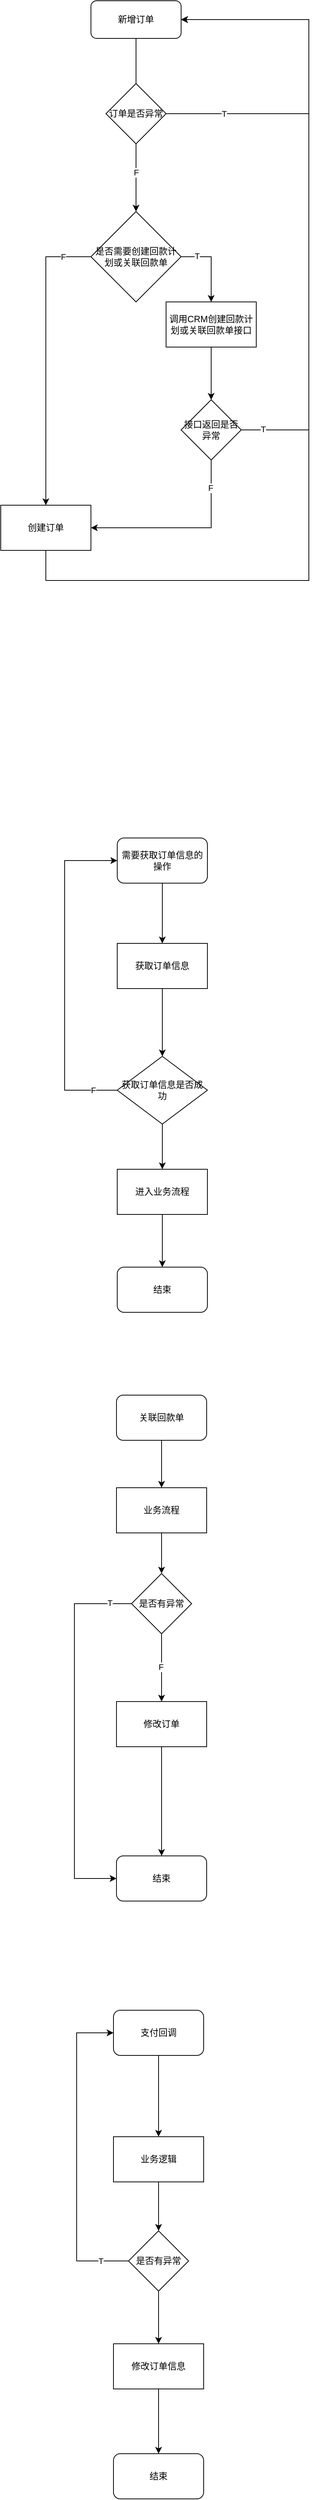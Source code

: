 <mxfile version="14.4.4" type="github">
  <diagram id="z-tba_glWl1QXpMOWKKf" name="Page-1">
    <mxGraphModel dx="2066" dy="1129" grid="0" gridSize="10" guides="1" tooltips="1" connect="1" arrows="1" fold="1" page="1" pageScale="1" pageWidth="827" pageHeight="1169" math="0" shadow="0">
      <root>
        <mxCell id="0" />
        <mxCell id="1" parent="0" />
        <mxCell id="VeUXbWMfwJ99OzFfx38T-6" style="edgeStyle=orthogonalEdgeStyle;rounded=0;orthogonalLoop=1;jettySize=auto;html=1;" edge="1" parent="1" source="VeUXbWMfwJ99OzFfx38T-1">
          <mxGeometry relative="1" as="geometry">
            <mxPoint x="380" y="260" as="targetPoint" />
          </mxGeometry>
        </mxCell>
        <mxCell id="VeUXbWMfwJ99OzFfx38T-1" value="新增订单" style="rounded=1;whiteSpace=wrap;html=1;" vertex="1" parent="1">
          <mxGeometry x="320" y="130" width="120" height="50" as="geometry" />
        </mxCell>
        <mxCell id="VeUXbWMfwJ99OzFfx38T-8" style="edgeStyle=orthogonalEdgeStyle;rounded=0;orthogonalLoop=1;jettySize=auto;html=1;" edge="1" parent="1" source="VeUXbWMfwJ99OzFfx38T-7">
          <mxGeometry relative="1" as="geometry">
            <mxPoint x="440" y="155" as="targetPoint" />
            <Array as="points">
              <mxPoint x="610" y="280" />
              <mxPoint x="610" y="155" />
            </Array>
          </mxGeometry>
        </mxCell>
        <mxCell id="VeUXbWMfwJ99OzFfx38T-10" value="T" style="edgeLabel;html=1;align=center;verticalAlign=middle;resizable=0;points=[];" vertex="1" connectable="0" parent="VeUXbWMfwJ99OzFfx38T-8">
          <mxGeometry x="-0.698" y="-2" relative="1" as="geometry">
            <mxPoint x="4" y="-2" as="offset" />
          </mxGeometry>
        </mxCell>
        <mxCell id="VeUXbWMfwJ99OzFfx38T-12" style="edgeStyle=orthogonalEdgeStyle;rounded=0;orthogonalLoop=1;jettySize=auto;html=1;" edge="1" parent="1" source="VeUXbWMfwJ99OzFfx38T-7" target="VeUXbWMfwJ99OzFfx38T-11">
          <mxGeometry relative="1" as="geometry" />
        </mxCell>
        <mxCell id="VeUXbWMfwJ99OzFfx38T-13" value="F" style="edgeLabel;html=1;align=center;verticalAlign=middle;resizable=0;points=[];" vertex="1" connectable="0" parent="VeUXbWMfwJ99OzFfx38T-12">
          <mxGeometry x="-0.467" y="1" relative="1" as="geometry">
            <mxPoint x="-1" y="14" as="offset" />
          </mxGeometry>
        </mxCell>
        <mxCell id="VeUXbWMfwJ99OzFfx38T-7" value="订单是否异常" style="rhombus;whiteSpace=wrap;html=1;" vertex="1" parent="1">
          <mxGeometry x="340" y="240" width="80" height="80" as="geometry" />
        </mxCell>
        <mxCell id="VeUXbWMfwJ99OzFfx38T-16" style="edgeStyle=orthogonalEdgeStyle;rounded=0;orthogonalLoop=1;jettySize=auto;html=1;entryX=0.5;entryY=0;entryDx=0;entryDy=0;" edge="1" parent="1" source="VeUXbWMfwJ99OzFfx38T-11" target="VeUXbWMfwJ99OzFfx38T-15">
          <mxGeometry relative="1" as="geometry">
            <Array as="points">
              <mxPoint x="260" y="470" />
            </Array>
          </mxGeometry>
        </mxCell>
        <mxCell id="VeUXbWMfwJ99OzFfx38T-18" value="F" style="edgeLabel;html=1;align=center;verticalAlign=middle;resizable=0;points=[];" vertex="1" connectable="0" parent="VeUXbWMfwJ99OzFfx38T-16">
          <mxGeometry x="-0.81" y="2" relative="1" as="geometry">
            <mxPoint y="-2" as="offset" />
          </mxGeometry>
        </mxCell>
        <mxCell id="VeUXbWMfwJ99OzFfx38T-21" style="edgeStyle=orthogonalEdgeStyle;rounded=0;orthogonalLoop=1;jettySize=auto;html=1;entryX=0.5;entryY=0;entryDx=0;entryDy=0;" edge="1" parent="1" source="VeUXbWMfwJ99OzFfx38T-11" target="VeUXbWMfwJ99OzFfx38T-20">
          <mxGeometry relative="1" as="geometry">
            <Array as="points">
              <mxPoint x="480" y="470" />
            </Array>
          </mxGeometry>
        </mxCell>
        <mxCell id="VeUXbWMfwJ99OzFfx38T-22" value="T" style="edgeLabel;html=1;align=center;verticalAlign=middle;resizable=0;points=[];" vertex="1" connectable="0" parent="VeUXbWMfwJ99OzFfx38T-21">
          <mxGeometry x="-0.58" y="1" relative="1" as="geometry">
            <mxPoint as="offset" />
          </mxGeometry>
        </mxCell>
        <mxCell id="VeUXbWMfwJ99OzFfx38T-11" value="是否需要创建回款计划或关联回款单" style="rhombus;whiteSpace=wrap;html=1;fontFamily=Helvetica;fontSize=12;fontColor=#000000;align=center;strokeColor=#000000;fillColor=#ffffff;" vertex="1" parent="1">
          <mxGeometry x="320" y="410" width="120" height="120" as="geometry" />
        </mxCell>
        <mxCell id="VeUXbWMfwJ99OzFfx38T-29" style="edgeStyle=orthogonalEdgeStyle;rounded=0;orthogonalLoop=1;jettySize=auto;html=1;entryX=1;entryY=0.5;entryDx=0;entryDy=0;exitX=0.5;exitY=1;exitDx=0;exitDy=0;" edge="1" parent="1" source="VeUXbWMfwJ99OzFfx38T-15" target="VeUXbWMfwJ99OzFfx38T-1">
          <mxGeometry relative="1" as="geometry">
            <Array as="points">
              <mxPoint x="260" y="900" />
              <mxPoint x="610" y="900" />
              <mxPoint x="610" y="155" />
            </Array>
          </mxGeometry>
        </mxCell>
        <mxCell id="VeUXbWMfwJ99OzFfx38T-15" value="创建订单" style="rounded=0;whiteSpace=wrap;html=1;" vertex="1" parent="1">
          <mxGeometry x="200" y="800" width="120" height="60" as="geometry" />
        </mxCell>
        <mxCell id="VeUXbWMfwJ99OzFfx38T-24" style="edgeStyle=orthogonalEdgeStyle;rounded=0;orthogonalLoop=1;jettySize=auto;html=1;" edge="1" parent="1" source="VeUXbWMfwJ99OzFfx38T-20" target="VeUXbWMfwJ99OzFfx38T-23">
          <mxGeometry relative="1" as="geometry" />
        </mxCell>
        <mxCell id="VeUXbWMfwJ99OzFfx38T-20" value="调用CRM创建回款计划或关联回款单接口" style="rounded=0;whiteSpace=wrap;html=1;" vertex="1" parent="1">
          <mxGeometry x="420" y="530" width="120" height="60" as="geometry" />
        </mxCell>
        <mxCell id="VeUXbWMfwJ99OzFfx38T-25" style="edgeStyle=orthogonalEdgeStyle;rounded=0;orthogonalLoop=1;jettySize=auto;html=1;" edge="1" parent="1" source="VeUXbWMfwJ99OzFfx38T-23">
          <mxGeometry relative="1" as="geometry">
            <mxPoint x="440" y="155" as="targetPoint" />
            <Array as="points">
              <mxPoint x="610" y="700" />
              <mxPoint x="610" y="155" />
              <mxPoint x="440" y="155" />
            </Array>
          </mxGeometry>
        </mxCell>
        <mxCell id="VeUXbWMfwJ99OzFfx38T-26" value="T" style="edgeLabel;html=1;align=center;verticalAlign=middle;resizable=0;points=[];" vertex="1" connectable="0" parent="VeUXbWMfwJ99OzFfx38T-25">
          <mxGeometry x="-0.929" y="1" relative="1" as="geometry">
            <mxPoint as="offset" />
          </mxGeometry>
        </mxCell>
        <mxCell id="VeUXbWMfwJ99OzFfx38T-27" style="edgeStyle=orthogonalEdgeStyle;rounded=0;orthogonalLoop=1;jettySize=auto;html=1;entryX=1;entryY=0.5;entryDx=0;entryDy=0;" edge="1" parent="1" source="VeUXbWMfwJ99OzFfx38T-23" target="VeUXbWMfwJ99OzFfx38T-15">
          <mxGeometry relative="1" as="geometry">
            <Array as="points">
              <mxPoint x="480" y="830" />
            </Array>
          </mxGeometry>
        </mxCell>
        <mxCell id="VeUXbWMfwJ99OzFfx38T-28" value="F" style="edgeLabel;html=1;align=center;verticalAlign=middle;resizable=0;points=[];" vertex="1" connectable="0" parent="VeUXbWMfwJ99OzFfx38T-27">
          <mxGeometry x="-0.704" y="1" relative="1" as="geometry">
            <mxPoint x="-2" as="offset" />
          </mxGeometry>
        </mxCell>
        <mxCell id="VeUXbWMfwJ99OzFfx38T-23" value="接口返回是否异常" style="rhombus;whiteSpace=wrap;html=1;" vertex="1" parent="1">
          <mxGeometry x="440" y="660" width="80" height="80" as="geometry" />
        </mxCell>
        <mxCell id="VeUXbWMfwJ99OzFfx38T-33" style="edgeStyle=orthogonalEdgeStyle;rounded=0;orthogonalLoop=1;jettySize=auto;html=1;" edge="1" parent="1" source="VeUXbWMfwJ99OzFfx38T-31" target="VeUXbWMfwJ99OzFfx38T-32">
          <mxGeometry relative="1" as="geometry" />
        </mxCell>
        <mxCell id="VeUXbWMfwJ99OzFfx38T-31" value="需要获取订单信息的操作" style="rounded=1;whiteSpace=wrap;html=1;" vertex="1" parent="1">
          <mxGeometry x="355" y="1242" width="120" height="60" as="geometry" />
        </mxCell>
        <mxCell id="VeUXbWMfwJ99OzFfx38T-35" style="edgeStyle=orthogonalEdgeStyle;rounded=0;orthogonalLoop=1;jettySize=auto;html=1;" edge="1" parent="1" source="VeUXbWMfwJ99OzFfx38T-32" target="VeUXbWMfwJ99OzFfx38T-34">
          <mxGeometry relative="1" as="geometry" />
        </mxCell>
        <mxCell id="VeUXbWMfwJ99OzFfx38T-32" value="获取订单信息" style="rounded=0;whiteSpace=wrap;html=1;" vertex="1" parent="1">
          <mxGeometry x="355" y="1382" width="120" height="60" as="geometry" />
        </mxCell>
        <mxCell id="VeUXbWMfwJ99OzFfx38T-37" style="edgeStyle=orthogonalEdgeStyle;rounded=0;orthogonalLoop=1;jettySize=auto;html=1;entryX=0;entryY=0.5;entryDx=0;entryDy=0;" edge="1" parent="1" source="VeUXbWMfwJ99OzFfx38T-34" target="VeUXbWMfwJ99OzFfx38T-31">
          <mxGeometry relative="1" as="geometry">
            <Array as="points">
              <mxPoint x="285" y="1577" />
              <mxPoint x="285" y="1272" />
            </Array>
          </mxGeometry>
        </mxCell>
        <mxCell id="VeUXbWMfwJ99OzFfx38T-39" value="F" style="edgeLabel;html=1;align=center;verticalAlign=middle;resizable=0;points=[];" vertex="1" connectable="0" parent="VeUXbWMfwJ99OzFfx38T-37">
          <mxGeometry x="-0.856" relative="1" as="geometry">
            <mxPoint as="offset" />
          </mxGeometry>
        </mxCell>
        <mxCell id="VeUXbWMfwJ99OzFfx38T-41" style="edgeStyle=orthogonalEdgeStyle;rounded=0;orthogonalLoop=1;jettySize=auto;html=1;" edge="1" parent="1" source="VeUXbWMfwJ99OzFfx38T-34" target="VeUXbWMfwJ99OzFfx38T-40">
          <mxGeometry relative="1" as="geometry" />
        </mxCell>
        <mxCell id="VeUXbWMfwJ99OzFfx38T-34" value="获取订单信息是否成功" style="rhombus;whiteSpace=wrap;html=1;fontFamily=Helvetica;fontSize=12;fontColor=#000000;align=center;strokeColor=#000000;fillColor=#ffffff;" vertex="1" parent="1">
          <mxGeometry x="355" y="1532" width="120" height="90" as="geometry" />
        </mxCell>
        <mxCell id="VeUXbWMfwJ99OzFfx38T-43" style="edgeStyle=orthogonalEdgeStyle;rounded=0;orthogonalLoop=1;jettySize=auto;html=1;" edge="1" parent="1" source="VeUXbWMfwJ99OzFfx38T-40" target="VeUXbWMfwJ99OzFfx38T-42">
          <mxGeometry relative="1" as="geometry" />
        </mxCell>
        <mxCell id="VeUXbWMfwJ99OzFfx38T-40" value="进入业务流程" style="rounded=0;whiteSpace=wrap;html=1;" vertex="1" parent="1">
          <mxGeometry x="355" y="1682" width="120" height="60" as="geometry" />
        </mxCell>
        <mxCell id="VeUXbWMfwJ99OzFfx38T-42" value="结束" style="rounded=1;whiteSpace=wrap;html=1;" vertex="1" parent="1">
          <mxGeometry x="355" y="1812" width="120" height="60" as="geometry" />
        </mxCell>
        <mxCell id="VeUXbWMfwJ99OzFfx38T-47" style="edgeStyle=orthogonalEdgeStyle;rounded=0;orthogonalLoop=1;jettySize=auto;html=1;entryX=0.5;entryY=0;entryDx=0;entryDy=0;" edge="1" parent="1" source="VeUXbWMfwJ99OzFfx38T-44" target="VeUXbWMfwJ99OzFfx38T-45">
          <mxGeometry relative="1" as="geometry" />
        </mxCell>
        <mxCell id="VeUXbWMfwJ99OzFfx38T-44" value="关联回款单" style="rounded=1;whiteSpace=wrap;html=1;" vertex="1" parent="1">
          <mxGeometry x="354" y="1982" width="120" height="60" as="geometry" />
        </mxCell>
        <mxCell id="VeUXbWMfwJ99OzFfx38T-50" style="edgeStyle=orthogonalEdgeStyle;rounded=0;orthogonalLoop=1;jettySize=auto;html=1;" edge="1" parent="1" source="VeUXbWMfwJ99OzFfx38T-45" target="VeUXbWMfwJ99OzFfx38T-49">
          <mxGeometry relative="1" as="geometry" />
        </mxCell>
        <mxCell id="VeUXbWMfwJ99OzFfx38T-45" value="业务流程" style="rounded=0;whiteSpace=wrap;html=1;" vertex="1" parent="1">
          <mxGeometry x="354" y="2105" width="120" height="60" as="geometry" />
        </mxCell>
        <mxCell id="VeUXbWMfwJ99OzFfx38T-58" style="edgeStyle=orthogonalEdgeStyle;rounded=0;orthogonalLoop=1;jettySize=auto;html=1;entryX=0.5;entryY=0;entryDx=0;entryDy=0;" edge="1" parent="1" source="VeUXbWMfwJ99OzFfx38T-46" target="VeUXbWMfwJ99OzFfx38T-52">
          <mxGeometry relative="1" as="geometry">
            <mxPoint x="414" y="2521" as="targetPoint" />
          </mxGeometry>
        </mxCell>
        <mxCell id="VeUXbWMfwJ99OzFfx38T-46" value="修改订单" style="rounded=0;whiteSpace=wrap;html=1;" vertex="1" parent="1">
          <mxGeometry x="354" y="2389" width="120" height="60" as="geometry" />
        </mxCell>
        <mxCell id="VeUXbWMfwJ99OzFfx38T-51" style="edgeStyle=orthogonalEdgeStyle;rounded=0;orthogonalLoop=1;jettySize=auto;html=1;" edge="1" parent="1" source="VeUXbWMfwJ99OzFfx38T-49" target="VeUXbWMfwJ99OzFfx38T-46">
          <mxGeometry relative="1" as="geometry" />
        </mxCell>
        <mxCell id="VeUXbWMfwJ99OzFfx38T-55" value="F" style="edgeLabel;html=1;align=center;verticalAlign=middle;resizable=0;points=[];" vertex="1" connectable="0" parent="VeUXbWMfwJ99OzFfx38T-51">
          <mxGeometry x="-0.022" y="-1" relative="1" as="geometry">
            <mxPoint as="offset" />
          </mxGeometry>
        </mxCell>
        <mxCell id="VeUXbWMfwJ99OzFfx38T-53" style="edgeStyle=orthogonalEdgeStyle;rounded=0;orthogonalLoop=1;jettySize=auto;html=1;entryX=0;entryY=0.5;entryDx=0;entryDy=0;" edge="1" parent="1" source="VeUXbWMfwJ99OzFfx38T-49" target="VeUXbWMfwJ99OzFfx38T-52">
          <mxGeometry relative="1" as="geometry">
            <Array as="points">
              <mxPoint x="298" y="2259" />
              <mxPoint x="298" y="2624" />
            </Array>
          </mxGeometry>
        </mxCell>
        <mxCell id="VeUXbWMfwJ99OzFfx38T-54" value="T" style="edgeLabel;html=1;align=center;verticalAlign=middle;resizable=0;points=[];" vertex="1" connectable="0" parent="VeUXbWMfwJ99OzFfx38T-53">
          <mxGeometry x="-0.883" y="-1" relative="1" as="geometry">
            <mxPoint as="offset" />
          </mxGeometry>
        </mxCell>
        <mxCell id="VeUXbWMfwJ99OzFfx38T-49" value="是否有异常" style="rhombus;whiteSpace=wrap;html=1;" vertex="1" parent="1">
          <mxGeometry x="374" y="2219" width="80" height="80" as="geometry" />
        </mxCell>
        <mxCell id="VeUXbWMfwJ99OzFfx38T-52" value="结束" style="rounded=1;whiteSpace=wrap;html=1;" vertex="1" parent="1">
          <mxGeometry x="354" y="2594" width="120" height="60" as="geometry" />
        </mxCell>
        <mxCell id="VeUXbWMfwJ99OzFfx38T-61" style="edgeStyle=orthogonalEdgeStyle;rounded=0;orthogonalLoop=1;jettySize=auto;html=1;" edge="1" parent="1" source="VeUXbWMfwJ99OzFfx38T-59" target="VeUXbWMfwJ99OzFfx38T-60">
          <mxGeometry relative="1" as="geometry" />
        </mxCell>
        <mxCell id="VeUXbWMfwJ99OzFfx38T-59" value="支付回调" style="rounded=1;whiteSpace=wrap;html=1;" vertex="1" parent="1">
          <mxGeometry x="350" y="2799" width="120" height="60" as="geometry" />
        </mxCell>
        <mxCell id="VeUXbWMfwJ99OzFfx38T-64" style="edgeStyle=orthogonalEdgeStyle;rounded=0;orthogonalLoop=1;jettySize=auto;html=1;" edge="1" parent="1" source="VeUXbWMfwJ99OzFfx38T-60" target="VeUXbWMfwJ99OzFfx38T-63">
          <mxGeometry relative="1" as="geometry" />
        </mxCell>
        <mxCell id="VeUXbWMfwJ99OzFfx38T-60" value="业务逻辑" style="rounded=0;whiteSpace=wrap;html=1;" vertex="1" parent="1">
          <mxGeometry x="350" y="2967" width="120" height="60" as="geometry" />
        </mxCell>
        <mxCell id="VeUXbWMfwJ99OzFfx38T-65" style="edgeStyle=orthogonalEdgeStyle;rounded=0;orthogonalLoop=1;jettySize=auto;html=1;entryX=0;entryY=0.5;entryDx=0;entryDy=0;" edge="1" parent="1" source="VeUXbWMfwJ99OzFfx38T-63" target="VeUXbWMfwJ99OzFfx38T-59">
          <mxGeometry relative="1" as="geometry">
            <mxPoint x="344" y="2827" as="targetPoint" />
            <Array as="points">
              <mxPoint x="301" y="3132" />
              <mxPoint x="301" y="2829" />
            </Array>
          </mxGeometry>
        </mxCell>
        <mxCell id="VeUXbWMfwJ99OzFfx38T-66" value="T" style="edgeLabel;html=1;align=center;verticalAlign=middle;resizable=0;points=[];" vertex="1" connectable="0" parent="VeUXbWMfwJ99OzFfx38T-65">
          <mxGeometry x="-0.824" relative="1" as="geometry">
            <mxPoint as="offset" />
          </mxGeometry>
        </mxCell>
        <mxCell id="VeUXbWMfwJ99OzFfx38T-68" style="edgeStyle=orthogonalEdgeStyle;rounded=0;orthogonalLoop=1;jettySize=auto;html=1;entryX=0.5;entryY=0;entryDx=0;entryDy=0;" edge="1" parent="1" source="VeUXbWMfwJ99OzFfx38T-63" target="VeUXbWMfwJ99OzFfx38T-67">
          <mxGeometry relative="1" as="geometry" />
        </mxCell>
        <mxCell id="VeUXbWMfwJ99OzFfx38T-63" value="是否有异常" style="rhombus;whiteSpace=wrap;html=1;" vertex="1" parent="1">
          <mxGeometry x="370" y="3092" width="80" height="80" as="geometry" />
        </mxCell>
        <mxCell id="VeUXbWMfwJ99OzFfx38T-71" style="edgeStyle=orthogonalEdgeStyle;rounded=0;orthogonalLoop=1;jettySize=auto;html=1;" edge="1" parent="1" source="VeUXbWMfwJ99OzFfx38T-67" target="VeUXbWMfwJ99OzFfx38T-70">
          <mxGeometry relative="1" as="geometry" />
        </mxCell>
        <mxCell id="VeUXbWMfwJ99OzFfx38T-67" value="修改订单信息" style="rounded=0;whiteSpace=wrap;html=1;" vertex="1" parent="1">
          <mxGeometry x="350" y="3242" width="120" height="60" as="geometry" />
        </mxCell>
        <mxCell id="VeUXbWMfwJ99OzFfx38T-70" value="结束" style="rounded=1;whiteSpace=wrap;html=1;" vertex="1" parent="1">
          <mxGeometry x="350" y="3388" width="120" height="60" as="geometry" />
        </mxCell>
      </root>
    </mxGraphModel>
  </diagram>
</mxfile>
